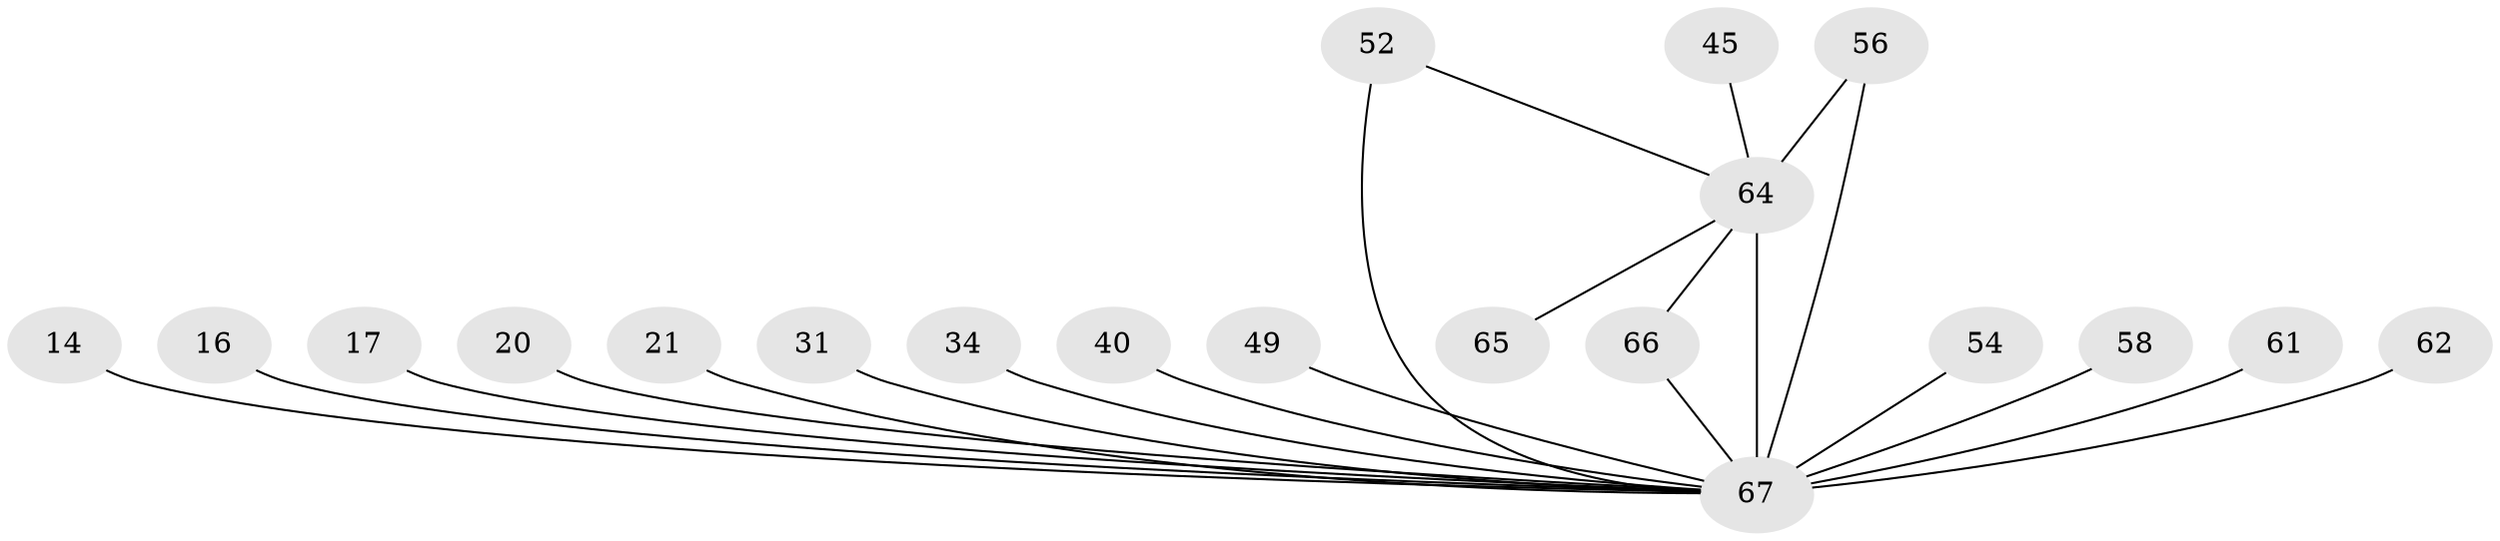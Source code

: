 // original degree distribution, {22: 0.014925373134328358, 19: 0.029850746268656716, 20: 0.014925373134328358, 17: 0.029850746268656716, 14: 0.014925373134328358, 21: 0.014925373134328358, 13: 0.014925373134328358, 15: 0.014925373134328358, 3: 0.23880597014925373, 2: 0.5671641791044776, 7: 0.014925373134328358, 6: 0.014925373134328358, 4: 0.014925373134328358}
// Generated by graph-tools (version 1.1) at 2025/48/03/04/25 21:48:46]
// undirected, 20 vertices, 22 edges
graph export_dot {
graph [start="1"]
  node [color=gray90,style=filled];
  14;
  16;
  17;
  20;
  21;
  31 [super="+26"];
  34;
  40;
  45;
  49;
  52 [super="+38+48+23"];
  54;
  56 [super="+44+35+42"];
  58;
  61;
  62;
  64 [super="+60+25+53+59"];
  65;
  66;
  67 [super="+57+8+41+28+50+63"];
  14 -- 67 [weight=2];
  16 -- 67 [weight=2];
  17 -- 67 [weight=2];
  20 -- 67 [weight=2];
  21 -- 67 [weight=2];
  31 -- 67 [weight=3];
  34 -- 67 [weight=2];
  40 -- 67 [weight=2];
  45 -- 64;
  49 -- 67 [weight=2];
  52 -- 64;
  52 -- 67 [weight=5];
  54 -- 67 [weight=2];
  56 -- 64;
  56 -- 67 [weight=4];
  58 -- 67 [weight=2];
  61 -- 67 [weight=2];
  62 -- 67;
  64 -- 65 [weight=2];
  64 -- 66;
  64 -- 67 [weight=52];
  66 -- 67;
}
